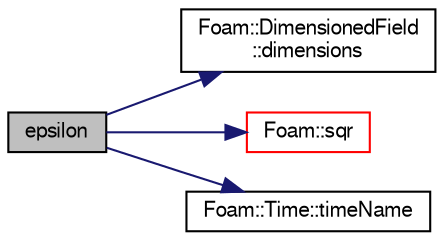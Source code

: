 digraph "epsilon"
{
  bgcolor="transparent";
  edge [fontname="FreeSans",fontsize="10",labelfontname="FreeSans",labelfontsize="10"];
  node [fontname="FreeSans",fontsize="10",shape=record];
  rankdir="LR";
  Node1166 [label="epsilon",height=0.2,width=0.4,color="black", fillcolor="grey75", style="filled", fontcolor="black"];
  Node1166 -> Node1167 [color="midnightblue",fontsize="10",style="solid",fontname="FreeSans"];
  Node1167 [label="Foam::DimensionedField\l::dimensions",height=0.2,width=0.4,color="black",URL="$a26390.html#a66989c1e0666e0d0c93a2056ce75599e",tooltip="Return dimensions. "];
  Node1166 -> Node1168 [color="midnightblue",fontsize="10",style="solid",fontname="FreeSans"];
  Node1168 [label="Foam::sqr",height=0.2,width=0.4,color="red",URL="$a21124.html#a277dc11c581d53826ab5090b08f3b17b"];
  Node1166 -> Node1172 [color="midnightblue",fontsize="10",style="solid",fontname="FreeSans"];
  Node1172 [label="Foam::Time::timeName",height=0.2,width=0.4,color="black",URL="$a26350.html#ad9d86fef6eca18797c786726cf925179",tooltip="Return time name of given scalar time. "];
}
